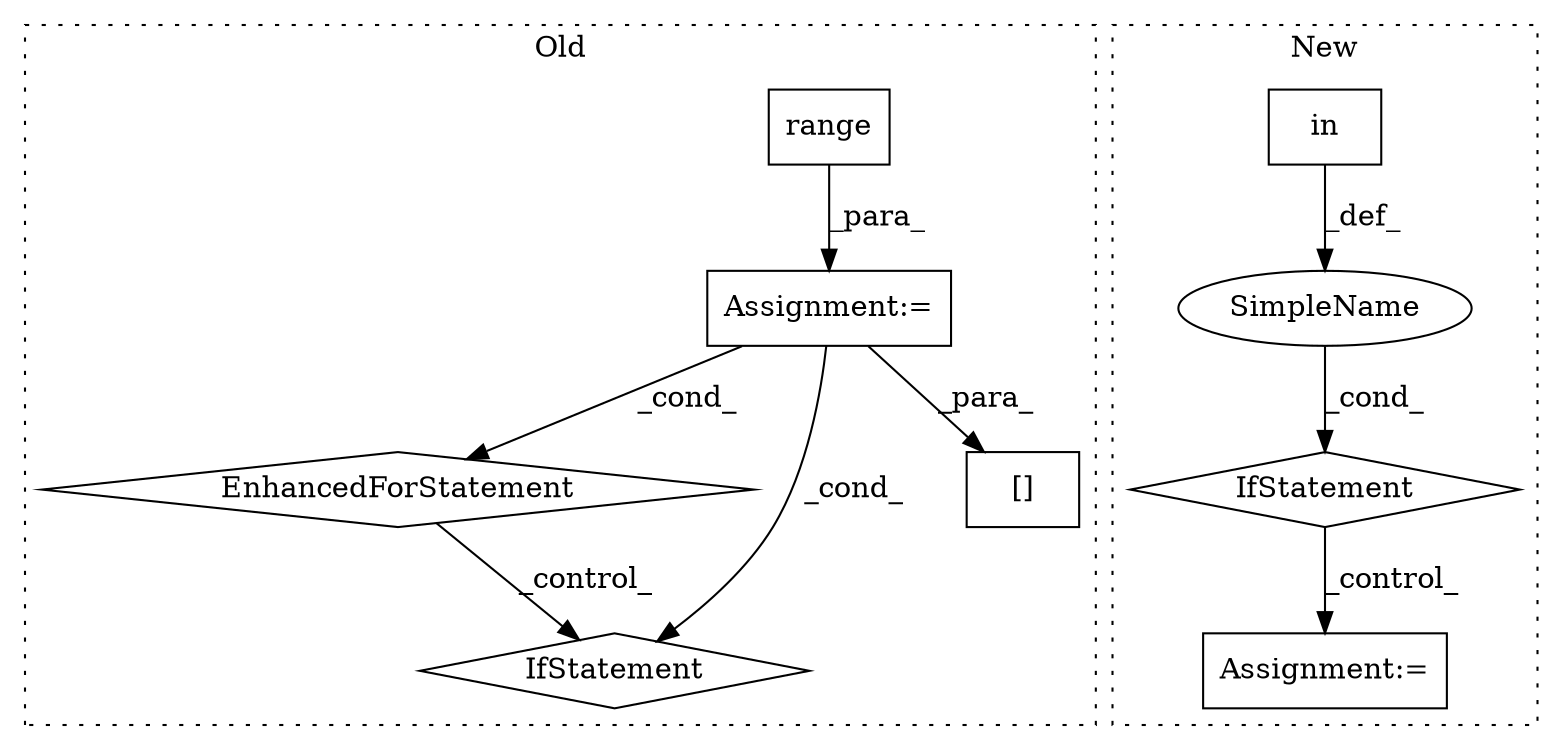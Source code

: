 digraph G {
subgraph cluster0 {
1 [label="range" a="32" s="4997,5014" l="6,1" shape="box"];
4 [label="Assignment:=" a="7" s="4932,5015" l="57,2" shape="box"];
5 [label="EnhancedForStatement" a="70" s="4932,5015" l="57,2" shape="diamond"];
6 [label="IfStatement" a="25" s="5027,5074" l="4,2" shape="diamond"];
7 [label="[]" a="2" s="5031,5067" l="21,2" shape="box"];
label = "Old";
style="dotted";
}
subgraph cluster1 {
2 [label="in" a="105" s="5117" l="12" shape="box"];
3 [label="IfStatement" a="25" s="5107,5129" l="10,2" shape="diamond"];
8 [label="SimpleName" a="42" s="" l="" shape="ellipse"];
9 [label="Assignment:=" a="7" s="5151" l="1" shape="box"];
label = "New";
style="dotted";
}
1 -> 4 [label="_para_"];
2 -> 8 [label="_def_"];
3 -> 9 [label="_control_"];
4 -> 6 [label="_cond_"];
4 -> 7 [label="_para_"];
4 -> 5 [label="_cond_"];
5 -> 6 [label="_control_"];
8 -> 3 [label="_cond_"];
}